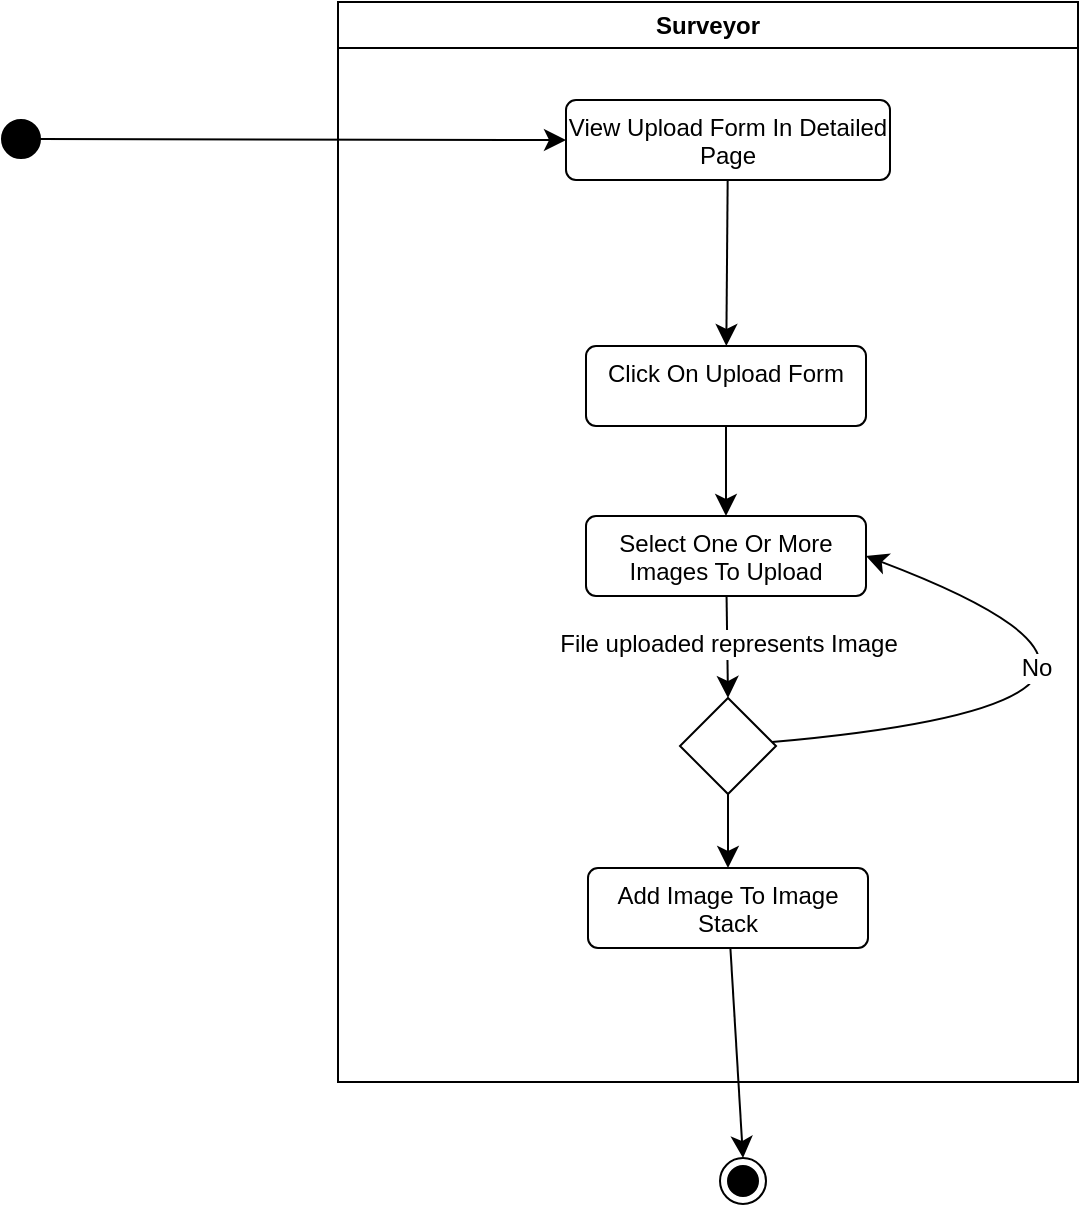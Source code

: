 <mxfile version="24.7.16">
  <diagram id="L5iDdjGfkMEysrDEncEV" name="Page-1">
    <mxGraphModel dx="1996" dy="1153" grid="0" gridSize="10" guides="1" tooltips="1" connect="1" arrows="1" fold="1" page="0" pageScale="1" pageWidth="827" pageHeight="1169" math="0" shadow="0">
      <root>
        <mxCell id="0" />
        <mxCell id="1" parent="0" />
        <mxCell id="JG9UAi3Gi1sgmX3tN6v6-1" value="Surveyor" style="swimlane;whiteSpace=wrap;html=1;" vertex="1" parent="1">
          <mxGeometry x="-147" y="-130" width="370" height="540" as="geometry" />
        </mxCell>
        <mxCell id="JG9UAi3Gi1sgmX3tN6v6-2" style="edgeStyle=none;curved=1;rounded=0;orthogonalLoop=1;jettySize=auto;html=1;fontSize=12;startSize=8;endSize=8;" edge="1" parent="JG9UAi3Gi1sgmX3tN6v6-1" source="JG9UAi3Gi1sgmX3tN6v6-3" target="JG9UAi3Gi1sgmX3tN6v6-7">
          <mxGeometry relative="1" as="geometry" />
        </mxCell>
        <mxCell id="JG9UAi3Gi1sgmX3tN6v6-3" value="View Upload Form In Detailed Page" style="html=1;align=center;verticalAlign=top;rounded=1;absoluteArcSize=1;arcSize=10;dashed=0;whiteSpace=wrap;" vertex="1" parent="JG9UAi3Gi1sgmX3tN6v6-1">
          <mxGeometry x="114" y="49" width="162" height="40" as="geometry" />
        </mxCell>
        <mxCell id="JG9UAi3Gi1sgmX3tN6v6-4" style="edgeStyle=none;curved=1;rounded=0;orthogonalLoop=1;jettySize=auto;html=1;entryX=0.5;entryY=0;entryDx=0;entryDy=0;fontSize=12;startSize=8;endSize=8;" edge="1" parent="JG9UAi3Gi1sgmX3tN6v6-1">
          <mxGeometry relative="1" as="geometry">
            <mxPoint x="132" y="202" as="targetPoint" />
          </mxGeometry>
        </mxCell>
        <mxCell id="JG9UAi3Gi1sgmX3tN6v6-5" style="edgeStyle=none;curved=1;rounded=0;orthogonalLoop=1;jettySize=auto;html=1;entryX=0.5;entryY=0;entryDx=0;entryDy=0;fontSize=12;startSize=8;endSize=8;" edge="1" parent="JG9UAi3Gi1sgmX3tN6v6-1">
          <mxGeometry relative="1" as="geometry">
            <Array as="points">
              <mxPoint x="328" y="155" />
            </Array>
            <mxPoint x="148.947" y="218.947" as="sourcePoint" />
          </mxGeometry>
        </mxCell>
        <mxCell id="JG9UAi3Gi1sgmX3tN6v6-6" value="No" style="edgeLabel;html=1;align=center;verticalAlign=middle;resizable=0;points=[];fontSize=12;" vertex="1" connectable="0" parent="JG9UAi3Gi1sgmX3tN6v6-5">
          <mxGeometry x="-0.475" y="24" relative="1" as="geometry">
            <mxPoint as="offset" />
          </mxGeometry>
        </mxCell>
        <mxCell id="JG9UAi3Gi1sgmX3tN6v6-7" value="Click On Upload Form" style="html=1;align=center;verticalAlign=top;rounded=1;absoluteArcSize=1;arcSize=10;dashed=0;whiteSpace=wrap;" vertex="1" parent="JG9UAi3Gi1sgmX3tN6v6-1">
          <mxGeometry x="124" y="172" width="140" height="40" as="geometry" />
        </mxCell>
        <mxCell id="JG9UAi3Gi1sgmX3tN6v6-13" style="edgeStyle=none;curved=1;rounded=0;orthogonalLoop=1;jettySize=auto;html=1;entryX=0.5;entryY=0;entryDx=0;entryDy=0;fontSize=12;startSize=8;endSize=8;" edge="1" parent="JG9UAi3Gi1sgmX3tN6v6-1" source="JG9UAi3Gi1sgmX3tN6v6-8" target="JG9UAi3Gi1sgmX3tN6v6-12">
          <mxGeometry relative="1" as="geometry" />
        </mxCell>
        <mxCell id="JG9UAi3Gi1sgmX3tN6v6-14" value="File uploaded represents Image" style="edgeLabel;html=1;align=center;verticalAlign=middle;resizable=0;points=[];fontSize=12;" vertex="1" connectable="0" parent="JG9UAi3Gi1sgmX3tN6v6-13">
          <mxGeometry x="-0.053" relative="1" as="geometry">
            <mxPoint as="offset" />
          </mxGeometry>
        </mxCell>
        <mxCell id="JG9UAi3Gi1sgmX3tN6v6-8" value="Select One Or More Images To Upload" style="html=1;align=center;verticalAlign=top;rounded=1;absoluteArcSize=1;arcSize=10;dashed=0;whiteSpace=wrap;" vertex="1" parent="JG9UAi3Gi1sgmX3tN6v6-1">
          <mxGeometry x="124" y="257" width="140" height="40" as="geometry" />
        </mxCell>
        <mxCell id="JG9UAi3Gi1sgmX3tN6v6-9" style="edgeStyle=none;curved=1;rounded=0;orthogonalLoop=1;jettySize=auto;html=1;fontSize=12;startSize=8;endSize=8;exitX=0.5;exitY=1;exitDx=0;exitDy=0;" edge="1" parent="JG9UAi3Gi1sgmX3tN6v6-1" source="JG9UAi3Gi1sgmX3tN6v6-7" target="JG9UAi3Gi1sgmX3tN6v6-8">
          <mxGeometry relative="1" as="geometry">
            <mxPoint x="458" y="173" as="targetPoint" />
          </mxGeometry>
        </mxCell>
        <mxCell id="JG9UAi3Gi1sgmX3tN6v6-15" style="edgeStyle=none;curved=1;rounded=0;orthogonalLoop=1;jettySize=auto;html=1;entryX=1;entryY=0.5;entryDx=0;entryDy=0;fontSize=12;startSize=8;endSize=8;" edge="1" parent="JG9UAi3Gi1sgmX3tN6v6-1" source="JG9UAi3Gi1sgmX3tN6v6-12" target="JG9UAi3Gi1sgmX3tN6v6-8">
          <mxGeometry relative="1" as="geometry">
            <Array as="points">
              <mxPoint x="454" y="349" />
            </Array>
          </mxGeometry>
        </mxCell>
        <mxCell id="JG9UAi3Gi1sgmX3tN6v6-16" value="No" style="edgeLabel;html=1;align=center;verticalAlign=middle;resizable=0;points=[];fontSize=12;" vertex="1" connectable="0" parent="JG9UAi3Gi1sgmX3tN6v6-15">
          <mxGeometry x="0.552" y="22" relative="1" as="geometry">
            <mxPoint as="offset" />
          </mxGeometry>
        </mxCell>
        <mxCell id="JG9UAi3Gi1sgmX3tN6v6-18" style="edgeStyle=none;curved=1;rounded=0;orthogonalLoop=1;jettySize=auto;html=1;entryX=0.5;entryY=0;entryDx=0;entryDy=0;fontSize=12;startSize=8;endSize=8;" edge="1" parent="JG9UAi3Gi1sgmX3tN6v6-1" source="JG9UAi3Gi1sgmX3tN6v6-12" target="JG9UAi3Gi1sgmX3tN6v6-17">
          <mxGeometry relative="1" as="geometry" />
        </mxCell>
        <mxCell id="JG9UAi3Gi1sgmX3tN6v6-12" value="" style="rhombus;whiteSpace=wrap;html=1;" vertex="1" parent="JG9UAi3Gi1sgmX3tN6v6-1">
          <mxGeometry x="171" y="348" width="48" height="48" as="geometry" />
        </mxCell>
        <mxCell id="JG9UAi3Gi1sgmX3tN6v6-17" value="Add Image To Image Stack" style="html=1;align=center;verticalAlign=top;rounded=1;absoluteArcSize=1;arcSize=10;dashed=0;whiteSpace=wrap;" vertex="1" parent="JG9UAi3Gi1sgmX3tN6v6-1">
          <mxGeometry x="125" y="433" width="140" height="40" as="geometry" />
        </mxCell>
        <mxCell id="JG9UAi3Gi1sgmX3tN6v6-10" style="edgeStyle=none;curved=1;rounded=0;orthogonalLoop=1;jettySize=auto;html=1;entryX=0;entryY=0.5;entryDx=0;entryDy=0;fontSize=12;startSize=8;endSize=8;" edge="1" parent="1" source="JG9UAi3Gi1sgmX3tN6v6-11" target="JG9UAi3Gi1sgmX3tN6v6-3">
          <mxGeometry relative="1" as="geometry" />
        </mxCell>
        <mxCell id="JG9UAi3Gi1sgmX3tN6v6-11" value="" style="ellipse;fillColor=strokeColor;html=1;" vertex="1" parent="1">
          <mxGeometry x="-315" y="-71" width="19" height="19" as="geometry" />
        </mxCell>
        <mxCell id="JG9UAi3Gi1sgmX3tN6v6-19" value="" style="ellipse;html=1;shape=endState;fillColor=strokeColor;" vertex="1" parent="1">
          <mxGeometry x="44" y="448" width="23" height="23" as="geometry" />
        </mxCell>
        <mxCell id="JG9UAi3Gi1sgmX3tN6v6-20" style="edgeStyle=none;curved=1;rounded=0;orthogonalLoop=1;jettySize=auto;html=1;entryX=0.5;entryY=0;entryDx=0;entryDy=0;fontSize=12;startSize=8;endSize=8;" edge="1" parent="1" source="JG9UAi3Gi1sgmX3tN6v6-17" target="JG9UAi3Gi1sgmX3tN6v6-19">
          <mxGeometry relative="1" as="geometry" />
        </mxCell>
      </root>
    </mxGraphModel>
  </diagram>
</mxfile>
